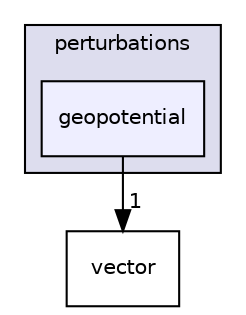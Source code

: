 digraph "src/perturbations/geopotential" {
  compound=true
  node [ fontsize="10", fontname="Helvetica"];
  edge [ labelfontsize="10", labelfontname="Helvetica"];
  subgraph clusterdir_6d92fb80b9641c838ab72716bed4978c {
    graph [ bgcolor="#ddddee", pencolor="black", label="perturbations" fontname="Helvetica", fontsize="10", URL="dir_6d92fb80b9641c838ab72716bed4978c.html"]
  dir_c1b9d0f9181879120646dc9bc60650da [shape=box, label="geopotential", style="filled", fillcolor="#eeeeff", pencolor="black", URL="dir_c1b9d0f9181879120646dc9bc60650da.html"];
  }
  dir_0baa9f3d984dd29d1429171590d769d6 [shape=box label="vector" URL="dir_0baa9f3d984dd29d1429171590d769d6.html"];
  dir_c1b9d0f9181879120646dc9bc60650da->dir_0baa9f3d984dd29d1429171590d769d6 [headlabel="1", labeldistance=1.5 headhref="dir_000006_000008.html"];
}
